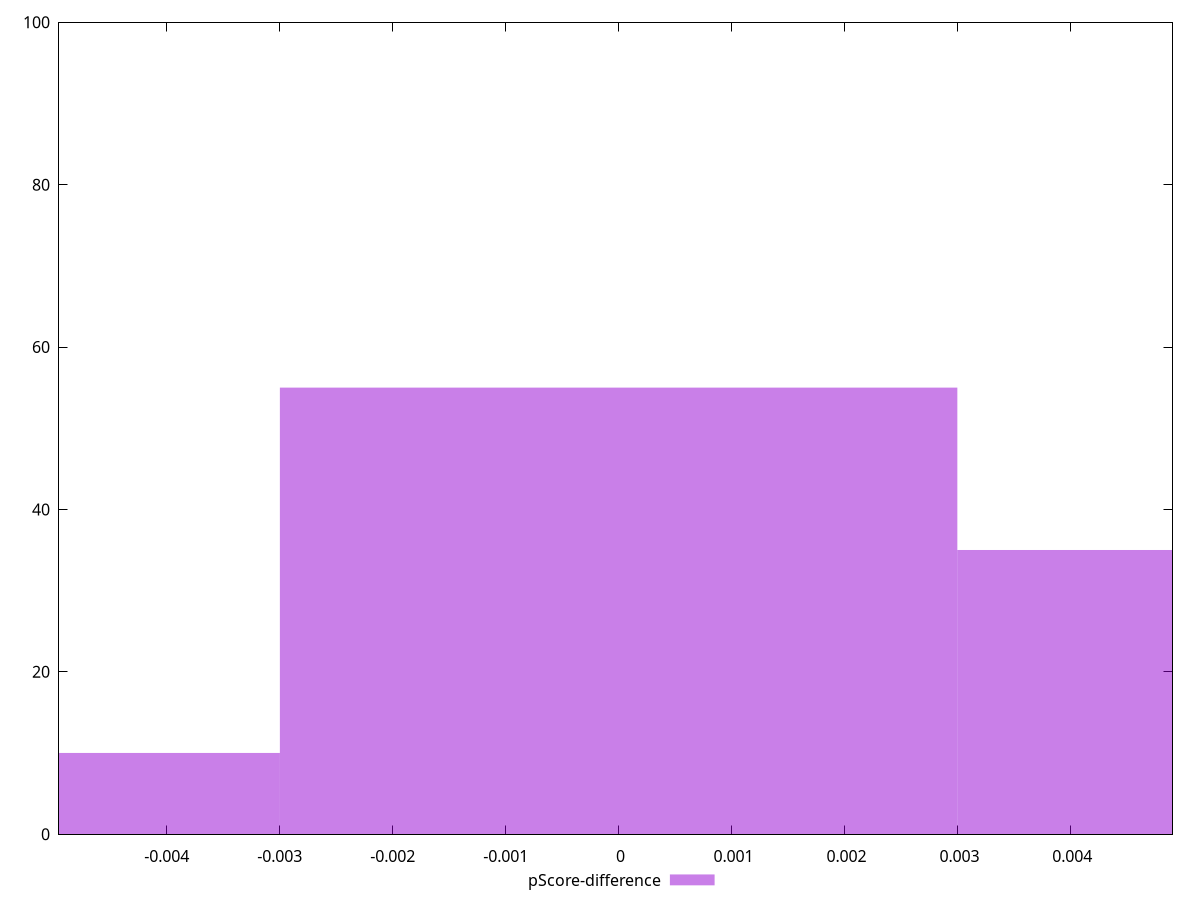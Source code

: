 reset

$pScoreDifference <<EOF
0 55
0.005998663725361427 35
-0.005998663725361427 10
EOF

set key outside below
set boxwidth 0.005998663725361427
set xrange [-0.004955129859298496:0.004904514230009205]
set yrange [0:100]
set trange [0:100]
set style fill transparent solid 0.5 noborder
set terminal svg size 640, 490 enhanced background rgb 'white'
set output "reports/report_00031_2021-02-24T23-18-18.084Z/first-meaningful-paint/samples/astro/pScore-difference/histogram.svg"

plot $pScoreDifference title "pScore-difference" with boxes

reset
